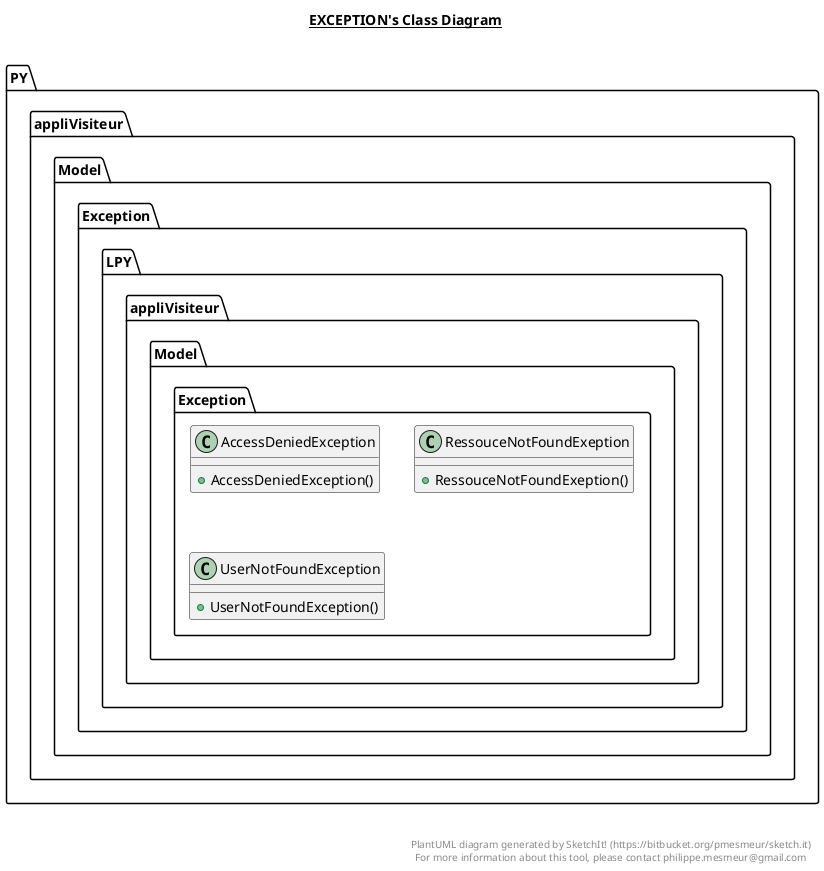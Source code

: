 @startuml

title __EXCEPTION's Class Diagram__\n

    namespace PY.appliVisiteur {
      namespace Model.Exception {
        class LPY.appliVisiteur.Model.Exception.AccessDeniedException {
            + AccessDeniedException()
        }
      }
    }

    namespace PY.appliVisiteur {
      namespace Model.Exception {
        class LPY.appliVisiteur.Model.Exception.RessouceNotFoundExeption {
            + RessouceNotFoundExeption()
        }
      }
    }
  

    namespace PY.appliVisiteur {
      namespace Model.Exception {
        class LPY.appliVisiteur.Model.Exception.UserNotFoundException {
            + UserNotFoundException()
        }
      }
    }
  



right footer


PlantUML diagram generated by SketchIt! (https://bitbucket.org/pmesmeur/sketch.it)
For more information about this tool, please contact philippe.mesmeur@gmail.com
endfooter

@enduml
